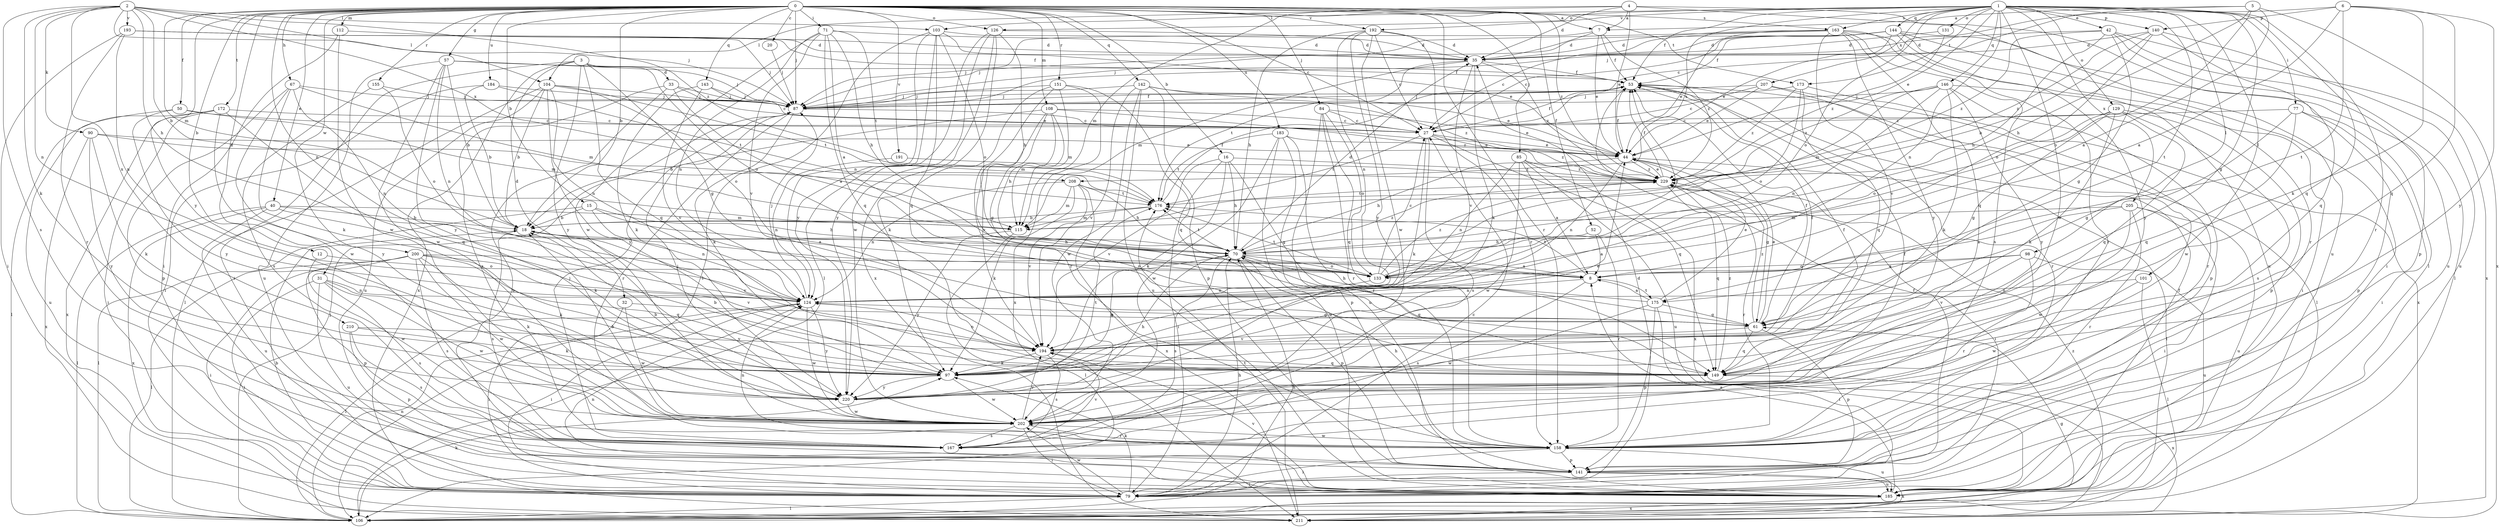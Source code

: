 strict digraph  {
0;
1;
2;
3;
4;
5;
6;
7;
8;
12;
15;
16;
18;
20;
27;
31;
32;
33;
35;
40;
42;
44;
50;
52;
53;
57;
61;
67;
70;
71;
77;
79;
84;
85;
87;
90;
97;
98;
101;
103;
104;
106;
108;
112;
115;
124;
126;
129;
131;
133;
140;
141;
142;
143;
144;
146;
149;
151;
155;
158;
163;
167;
172;
173;
175;
176;
183;
184;
185;
191;
192;
193;
194;
200;
202;
205;
207;
208;
210;
211;
220;
229;
0 -> 7  [label=a];
0 -> 12  [label=b];
0 -> 15  [label=b];
0 -> 16  [label=b];
0 -> 18  [label=b];
0 -> 20  [label=c];
0 -> 27  [label=c];
0 -> 31  [label=d];
0 -> 40  [label=e];
0 -> 50  [label=f];
0 -> 52  [label=f];
0 -> 57  [label=g];
0 -> 67  [label=h];
0 -> 71  [label=i];
0 -> 84  [label=j];
0 -> 85  [label=j];
0 -> 87  [label=j];
0 -> 108  [label=m];
0 -> 112  [label=m];
0 -> 115  [label=m];
0 -> 124  [label=n];
0 -> 126  [label=o];
0 -> 142  [label=q];
0 -> 143  [label=q];
0 -> 151  [label=r];
0 -> 155  [label=r];
0 -> 158  [label=r];
0 -> 163  [label=s];
0 -> 172  [label=t];
0 -> 173  [label=t];
0 -> 183  [label=u];
0 -> 184  [label=u];
0 -> 191  [label=v];
0 -> 192  [label=v];
0 -> 200  [label=w];
0 -> 220  [label=y];
0 -> 229  [label=z];
1 -> 42  [label=e];
1 -> 44  [label=e];
1 -> 53  [label=f];
1 -> 61  [label=g];
1 -> 77  [label=i];
1 -> 98  [label=l];
1 -> 101  [label=l];
1 -> 103  [label=l];
1 -> 124  [label=n];
1 -> 126  [label=o];
1 -> 129  [label=o];
1 -> 131  [label=o];
1 -> 133  [label=o];
1 -> 140  [label=p];
1 -> 144  [label=q];
1 -> 146  [label=q];
1 -> 149  [label=q];
1 -> 158  [label=r];
1 -> 163  [label=s];
1 -> 173  [label=t];
1 -> 175  [label=t];
1 -> 192  [label=v];
1 -> 202  [label=w];
1 -> 205  [label=x];
1 -> 207  [label=x];
1 -> 208  [label=x];
2 -> 18  [label=b];
2 -> 70  [label=h];
2 -> 87  [label=j];
2 -> 90  [label=k];
2 -> 97  [label=k];
2 -> 103  [label=l];
2 -> 104  [label=l];
2 -> 124  [label=n];
2 -> 167  [label=s];
2 -> 193  [label=v];
2 -> 208  [label=x];
2 -> 210  [label=x];
2 -> 229  [label=z];
3 -> 32  [label=d];
3 -> 33  [label=d];
3 -> 61  [label=g];
3 -> 79  [label=i];
3 -> 133  [label=o];
3 -> 149  [label=q];
3 -> 211  [label=x];
3 -> 220  [label=y];
4 -> 7  [label=a];
4 -> 35  [label=d];
4 -> 44  [label=e];
4 -> 104  [label=l];
4 -> 106  [label=l];
4 -> 115  [label=m];
4 -> 185  [label=u];
5 -> 7  [label=a];
5 -> 8  [label=a];
5 -> 70  [label=h];
5 -> 87  [label=j];
5 -> 133  [label=o];
5 -> 211  [label=x];
6 -> 8  [label=a];
6 -> 27  [label=c];
6 -> 97  [label=k];
6 -> 140  [label=p];
6 -> 149  [label=q];
6 -> 175  [label=t];
6 -> 220  [label=y];
7 -> 35  [label=d];
7 -> 44  [label=e];
7 -> 53  [label=f];
7 -> 87  [label=j];
7 -> 229  [label=z];
8 -> 124  [label=n];
8 -> 167  [label=s];
8 -> 175  [label=t];
8 -> 176  [label=t];
12 -> 133  [label=o];
12 -> 202  [label=w];
15 -> 8  [label=a];
15 -> 18  [label=b];
15 -> 70  [label=h];
15 -> 106  [label=l];
15 -> 124  [label=n];
16 -> 61  [label=g];
16 -> 70  [label=h];
16 -> 79  [label=i];
16 -> 97  [label=k];
16 -> 194  [label=v];
16 -> 229  [label=z];
18 -> 70  [label=h];
18 -> 167  [label=s];
18 -> 194  [label=v];
20 -> 87  [label=j];
27 -> 44  [label=e];
27 -> 53  [label=f];
27 -> 97  [label=k];
27 -> 149  [label=q];
27 -> 167  [label=s];
27 -> 176  [label=t];
27 -> 229  [label=z];
31 -> 79  [label=i];
31 -> 97  [label=k];
31 -> 124  [label=n];
31 -> 167  [label=s];
31 -> 185  [label=u];
31 -> 202  [label=w];
32 -> 61  [label=g];
32 -> 79  [label=i];
32 -> 202  [label=w];
33 -> 8  [label=a];
33 -> 27  [label=c];
33 -> 87  [label=j];
33 -> 167  [label=s];
33 -> 185  [label=u];
35 -> 53  [label=f];
35 -> 97  [label=k];
35 -> 115  [label=m];
35 -> 176  [label=t];
35 -> 194  [label=v];
35 -> 229  [label=z];
40 -> 18  [label=b];
40 -> 97  [label=k];
40 -> 106  [label=l];
40 -> 115  [label=m];
40 -> 185  [label=u];
40 -> 211  [label=x];
42 -> 35  [label=d];
42 -> 61  [label=g];
42 -> 70  [label=h];
42 -> 106  [label=l];
42 -> 141  [label=p];
42 -> 211  [label=x];
42 -> 229  [label=z];
44 -> 53  [label=f];
44 -> 61  [label=g];
44 -> 70  [label=h];
44 -> 106  [label=l];
44 -> 124  [label=n];
44 -> 229  [label=z];
50 -> 27  [label=c];
50 -> 115  [label=m];
50 -> 185  [label=u];
50 -> 220  [label=y];
52 -> 8  [label=a];
52 -> 70  [label=h];
52 -> 158  [label=r];
53 -> 87  [label=j];
53 -> 106  [label=l];
53 -> 158  [label=r];
57 -> 18  [label=b];
57 -> 53  [label=f];
57 -> 87  [label=j];
57 -> 124  [label=n];
57 -> 185  [label=u];
57 -> 202  [label=w];
57 -> 220  [label=y];
61 -> 44  [label=e];
61 -> 53  [label=f];
61 -> 141  [label=p];
61 -> 149  [label=q];
61 -> 194  [label=v];
61 -> 229  [label=z];
67 -> 87  [label=j];
67 -> 97  [label=k];
67 -> 115  [label=m];
67 -> 124  [label=n];
67 -> 141  [label=p];
67 -> 202  [label=w];
70 -> 8  [label=a];
70 -> 35  [label=d];
70 -> 97  [label=k];
70 -> 133  [label=o];
70 -> 141  [label=p];
70 -> 149  [label=q];
70 -> 167  [label=s];
70 -> 176  [label=t];
70 -> 229  [label=z];
71 -> 8  [label=a];
71 -> 35  [label=d];
71 -> 70  [label=h];
71 -> 124  [label=n];
71 -> 149  [label=q];
71 -> 176  [label=t];
71 -> 194  [label=v];
71 -> 202  [label=w];
77 -> 27  [label=c];
77 -> 61  [label=g];
77 -> 79  [label=i];
77 -> 141  [label=p];
77 -> 149  [label=q];
79 -> 18  [label=b];
79 -> 27  [label=c];
79 -> 35  [label=d];
79 -> 53  [label=f];
79 -> 70  [label=h];
79 -> 97  [label=k];
79 -> 106  [label=l];
79 -> 202  [label=w];
84 -> 27  [label=c];
84 -> 44  [label=e];
84 -> 133  [label=o];
84 -> 149  [label=q];
84 -> 158  [label=r];
84 -> 185  [label=u];
85 -> 8  [label=a];
85 -> 124  [label=n];
85 -> 185  [label=u];
85 -> 202  [label=w];
85 -> 211  [label=x];
85 -> 229  [label=z];
87 -> 27  [label=c];
87 -> 53  [label=f];
87 -> 97  [label=k];
87 -> 158  [label=r];
90 -> 44  [label=e];
90 -> 97  [label=k];
90 -> 176  [label=t];
90 -> 211  [label=x];
90 -> 220  [label=y];
97 -> 18  [label=b];
97 -> 44  [label=e];
97 -> 53  [label=f];
97 -> 202  [label=w];
97 -> 220  [label=y];
98 -> 8  [label=a];
98 -> 133  [label=o];
98 -> 158  [label=r];
98 -> 185  [label=u];
98 -> 194  [label=v];
101 -> 106  [label=l];
101 -> 124  [label=n];
101 -> 202  [label=w];
103 -> 35  [label=d];
103 -> 44  [label=e];
103 -> 106  [label=l];
103 -> 124  [label=n];
103 -> 133  [label=o];
103 -> 149  [label=q];
103 -> 220  [label=y];
104 -> 18  [label=b];
104 -> 87  [label=j];
104 -> 106  [label=l];
104 -> 124  [label=n];
104 -> 133  [label=o];
104 -> 176  [label=t];
104 -> 185  [label=u];
104 -> 220  [label=y];
106 -> 61  [label=g];
106 -> 70  [label=h];
106 -> 87  [label=j];
106 -> 97  [label=k];
106 -> 124  [label=n];
106 -> 229  [label=z];
108 -> 18  [label=b];
108 -> 27  [label=c];
108 -> 61  [label=g];
108 -> 70  [label=h];
108 -> 115  [label=m];
108 -> 194  [label=v];
108 -> 229  [label=z];
112 -> 35  [label=d];
112 -> 79  [label=i];
112 -> 202  [label=w];
115 -> 106  [label=l];
115 -> 220  [label=y];
124 -> 61  [label=g];
124 -> 79  [label=i];
124 -> 87  [label=j];
124 -> 106  [label=l];
124 -> 202  [label=w];
124 -> 220  [label=y];
126 -> 35  [label=d];
126 -> 70  [label=h];
126 -> 106  [label=l];
126 -> 202  [label=w];
126 -> 211  [label=x];
126 -> 220  [label=y];
129 -> 27  [label=c];
129 -> 61  [label=g];
129 -> 97  [label=k];
129 -> 133  [label=o];
129 -> 141  [label=p];
129 -> 149  [label=q];
129 -> 167  [label=s];
131 -> 35  [label=d];
131 -> 229  [label=z];
133 -> 27  [label=c];
133 -> 53  [label=f];
133 -> 124  [label=n];
133 -> 176  [label=t];
133 -> 229  [label=z];
140 -> 18  [label=b];
140 -> 35  [label=d];
140 -> 133  [label=o];
140 -> 149  [label=q];
140 -> 185  [label=u];
140 -> 229  [label=z];
141 -> 79  [label=i];
141 -> 185  [label=u];
141 -> 211  [label=x];
142 -> 44  [label=e];
142 -> 87  [label=j];
142 -> 141  [label=p];
142 -> 185  [label=u];
142 -> 194  [label=v];
142 -> 202  [label=w];
142 -> 229  [label=z];
143 -> 44  [label=e];
143 -> 87  [label=j];
143 -> 97  [label=k];
143 -> 194  [label=v];
144 -> 27  [label=c];
144 -> 35  [label=d];
144 -> 44  [label=e];
144 -> 53  [label=f];
144 -> 79  [label=i];
144 -> 87  [label=j];
144 -> 158  [label=r];
144 -> 185  [label=u];
144 -> 220  [label=y];
146 -> 79  [label=i];
146 -> 87  [label=j];
146 -> 97  [label=k];
146 -> 115  [label=m];
146 -> 124  [label=n];
146 -> 141  [label=p];
146 -> 220  [label=y];
146 -> 229  [label=z];
149 -> 211  [label=x];
149 -> 229  [label=z];
151 -> 87  [label=j];
151 -> 97  [label=k];
151 -> 115  [label=m];
151 -> 149  [label=q];
151 -> 158  [label=r];
151 -> 211  [label=x];
155 -> 87  [label=j];
155 -> 133  [label=o];
155 -> 167  [label=s];
158 -> 70  [label=h];
158 -> 79  [label=i];
158 -> 124  [label=n];
158 -> 141  [label=p];
158 -> 185  [label=u];
158 -> 202  [label=w];
163 -> 27  [label=c];
163 -> 35  [label=d];
163 -> 44  [label=e];
163 -> 87  [label=j];
163 -> 149  [label=q];
163 -> 158  [label=r];
163 -> 167  [label=s];
163 -> 185  [label=u];
163 -> 194  [label=v];
163 -> 220  [label=y];
167 -> 87  [label=j];
167 -> 194  [label=v];
172 -> 27  [label=c];
172 -> 79  [label=i];
172 -> 106  [label=l];
172 -> 149  [label=q];
172 -> 211  [label=x];
172 -> 220  [label=y];
173 -> 87  [label=j];
173 -> 133  [label=o];
173 -> 149  [label=q];
173 -> 211  [label=x];
173 -> 229  [label=z];
175 -> 8  [label=a];
175 -> 44  [label=e];
175 -> 61  [label=g];
175 -> 70  [label=h];
175 -> 79  [label=i];
175 -> 141  [label=p];
175 -> 202  [label=w];
176 -> 18  [label=b];
176 -> 53  [label=f];
176 -> 115  [label=m];
183 -> 44  [label=e];
183 -> 141  [label=p];
183 -> 158  [label=r];
183 -> 176  [label=t];
183 -> 185  [label=u];
183 -> 202  [label=w];
184 -> 18  [label=b];
184 -> 79  [label=i];
184 -> 87  [label=j];
184 -> 176  [label=t];
185 -> 8  [label=a];
185 -> 53  [label=f];
185 -> 124  [label=n];
185 -> 194  [label=v];
185 -> 211  [label=x];
191 -> 124  [label=n];
191 -> 229  [label=z];
192 -> 27  [label=c];
192 -> 35  [label=d];
192 -> 70  [label=h];
192 -> 124  [label=n];
192 -> 158  [label=r];
192 -> 202  [label=w];
192 -> 220  [label=y];
193 -> 35  [label=d];
193 -> 53  [label=f];
193 -> 79  [label=i];
193 -> 87  [label=j];
193 -> 124  [label=n];
193 -> 158  [label=r];
194 -> 53  [label=f];
194 -> 97  [label=k];
194 -> 124  [label=n];
194 -> 149  [label=q];
194 -> 167  [label=s];
200 -> 79  [label=i];
200 -> 97  [label=k];
200 -> 106  [label=l];
200 -> 133  [label=o];
200 -> 141  [label=p];
200 -> 149  [label=q];
200 -> 167  [label=s];
200 -> 194  [label=v];
200 -> 202  [label=w];
202 -> 18  [label=b];
202 -> 53  [label=f];
202 -> 79  [label=i];
202 -> 87  [label=j];
202 -> 158  [label=r];
202 -> 167  [label=s];
202 -> 194  [label=v];
205 -> 8  [label=a];
205 -> 79  [label=i];
205 -> 115  [label=m];
205 -> 158  [label=r];
205 -> 185  [label=u];
205 -> 202  [label=w];
207 -> 27  [label=c];
207 -> 44  [label=e];
207 -> 87  [label=j];
207 -> 158  [label=r];
207 -> 202  [label=w];
208 -> 70  [label=h];
208 -> 97  [label=k];
208 -> 115  [label=m];
208 -> 124  [label=n];
208 -> 176  [label=t];
208 -> 194  [label=v];
208 -> 211  [label=x];
210 -> 97  [label=k];
210 -> 141  [label=p];
210 -> 167  [label=s];
210 -> 194  [label=v];
211 -> 176  [label=t];
220 -> 18  [label=b];
220 -> 70  [label=h];
220 -> 176  [label=t];
220 -> 202  [label=w];
229 -> 44  [label=e];
229 -> 53  [label=f];
229 -> 79  [label=i];
229 -> 149  [label=q];
229 -> 158  [label=r];
229 -> 176  [label=t];
}
